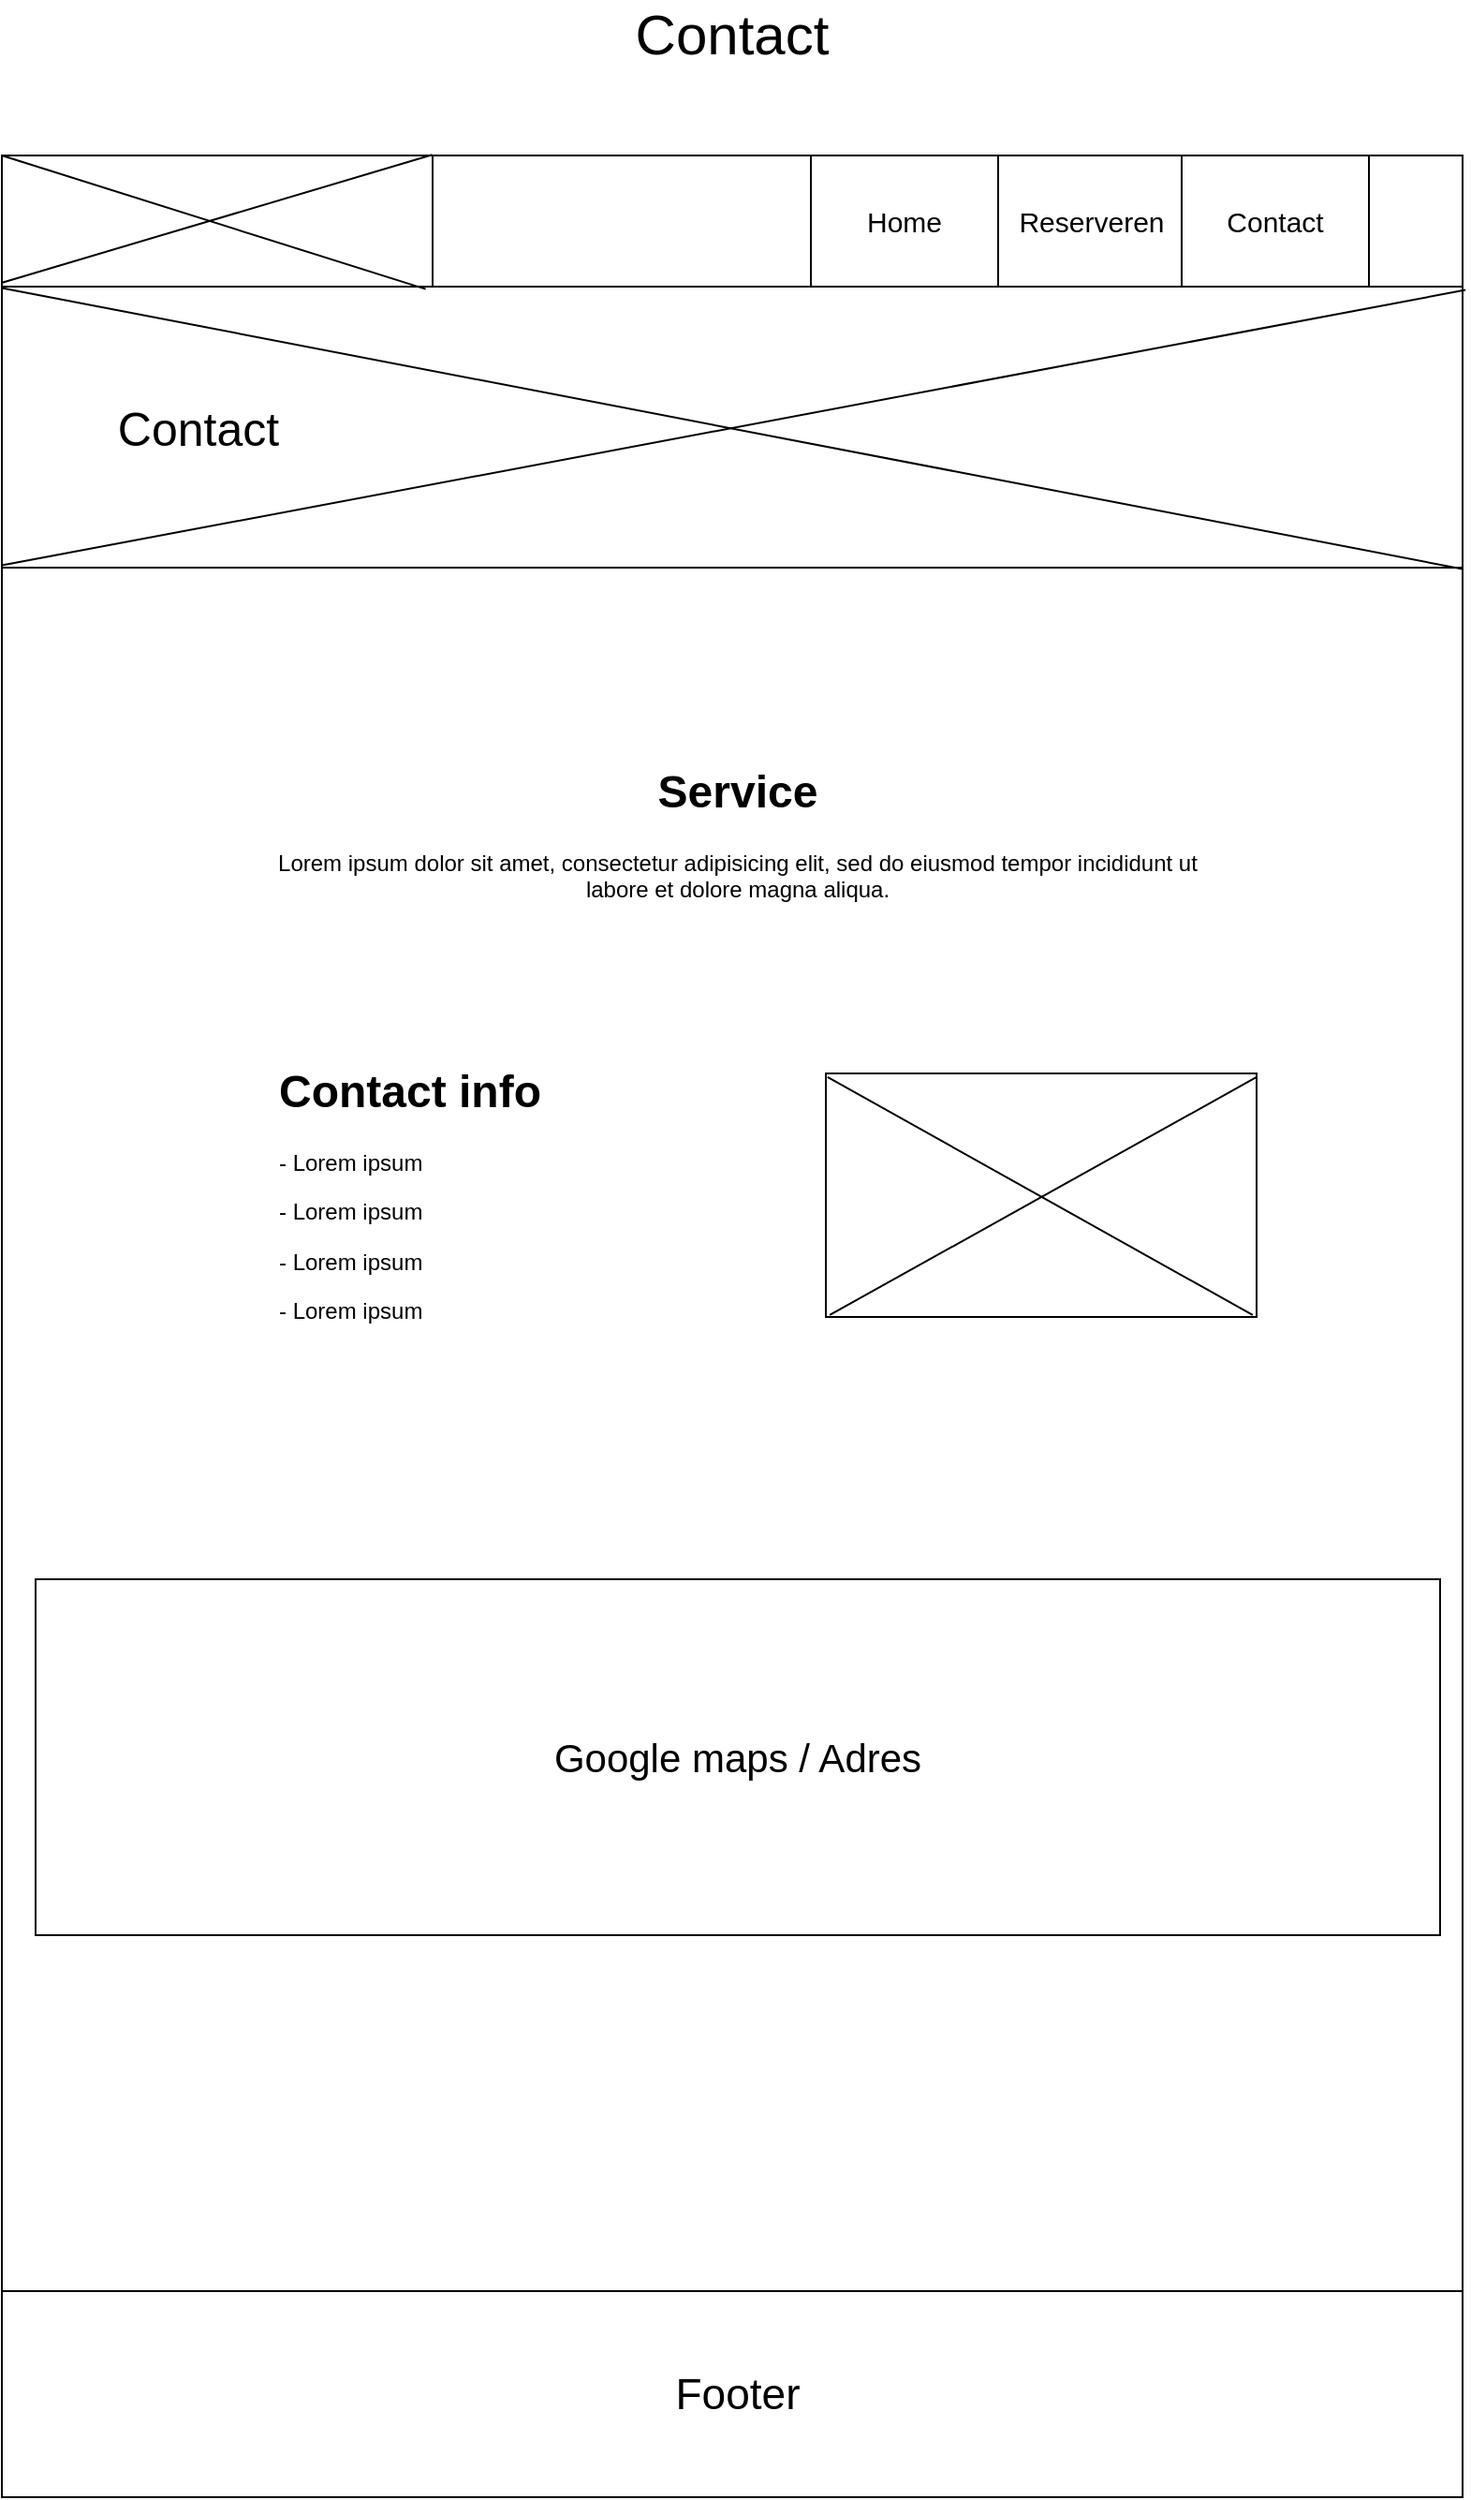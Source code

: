 <mxfile pages="1" version="11.2.5" type="device"><diagram id="u-EkjfJxKDcJu6o3gCzs" name="Page-1"><mxGraphModel dx="1186" dy="877" grid="1" gridSize="10" guides="1" tooltips="1" connect="1" arrows="1" fold="1" page="1" pageScale="1" pageWidth="827" pageHeight="1169" math="0" shadow="0"><root><mxCell id="0"/><mxCell id="1" parent="0"/><mxCell id="Qvz1JcEYcAyv_3gwjbMb-1" value="" style="rounded=0;whiteSpace=wrap;html=1;" parent="1" vertex="1"><mxGeometry x="20" y="120" width="780" height="1250" as="geometry"/></mxCell><mxCell id="Qvz1JcEYcAyv_3gwjbMb-2" value="&lt;font style=&quot;font-size: 30px&quot;&gt;Contact&lt;/font&gt;" style="text;html=1;strokeColor=none;fillColor=none;align=center;verticalAlign=middle;whiteSpace=wrap;rounded=0;" parent="1" vertex="1"><mxGeometry x="200" y="40" width="420" height="30" as="geometry"/></mxCell><mxCell id="Qvz1JcEYcAyv_3gwjbMb-3" value="" style="rounded=0;whiteSpace=wrap;html=1;" parent="1" vertex="1"><mxGeometry x="20" y="120" width="780" height="70" as="geometry"/></mxCell><mxCell id="Qvz1JcEYcAyv_3gwjbMb-4" value="" style="rounded=0;whiteSpace=wrap;html=1;" parent="1" vertex="1"><mxGeometry x="20" y="190" width="780" height="150" as="geometry"/></mxCell><mxCell id="Qvz1JcEYcAyv_3gwjbMb-29" value="" style="text;html=1;strokeColor=#000000;fillColor=#ffffff;align=center;verticalAlign=middle;whiteSpace=wrap;rounded=0;fontFamily=Helvetica;fontSize=12;fontColor=#000000;" parent="1" vertex="1"><mxGeometry x="20" y="1260" width="780" height="110" as="geometry"/></mxCell><mxCell id="Qvz1JcEYcAyv_3gwjbMb-32" value="" style="text;html=1;strokeColor=#000000;fillColor=#ffffff;align=center;verticalAlign=middle;whiteSpace=wrap;rounded=0;fontFamily=Helvetica;fontSize=12;fontColor=#000000;" parent="1" vertex="1"><mxGeometry x="20" y="120" width="230" height="70" as="geometry"/></mxCell><mxCell id="Qvz1JcEYcAyv_3gwjbMb-33" value="" style="endArrow=none;html=1;entryX=0.999;entryY=-0.005;entryDx=0;entryDy=0;entryPerimeter=0;exitX=-0.001;exitY=0.971;exitDx=0;exitDy=0;exitPerimeter=0;" parent="1" source="Qvz1JcEYcAyv_3gwjbMb-32" target="Qvz1JcEYcAyv_3gwjbMb-32" edge="1"><mxGeometry width="50" height="50" relative="1" as="geometry"><mxPoint x="40" y="190" as="sourcePoint"/><mxPoint x="90" y="140" as="targetPoint"/></mxGeometry></mxCell><mxCell id="Qvz1JcEYcAyv_3gwjbMb-34" value="" style="endArrow=none;html=1;entryX=0.984;entryY=1.019;entryDx=0;entryDy=0;entryPerimeter=0;exitX=0;exitY=0;exitDx=0;exitDy=0;exitPerimeter=0;" parent="1" source="Qvz1JcEYcAyv_3gwjbMb-32" target="Qvz1JcEYcAyv_3gwjbMb-32" edge="1"><mxGeometry width="50" height="50" relative="1" as="geometry"><mxPoint x="60" y="180" as="sourcePoint"/><mxPoint x="110" y="130" as="targetPoint"/></mxGeometry></mxCell><mxCell id="Qvz1JcEYcAyv_3gwjbMb-36" value="" style="rounded=0;whiteSpace=wrap;html=1;" parent="1" vertex="1"><mxGeometry x="250" y="120" width="500" height="70" as="geometry"/></mxCell><mxCell id="Qvz1JcEYcAyv_3gwjbMb-37" value="&lt;font style=&quot;font-size: 15px&quot;&gt;Home&lt;/font&gt;" style="rounded=0;whiteSpace=wrap;html=1;" parent="1" vertex="1"><mxGeometry x="452" y="120" width="100" height="70" as="geometry"/></mxCell><mxCell id="Qvz1JcEYcAyv_3gwjbMb-38" value="&lt;font style=&quot;font-size: 15px&quot;&gt;Reserveren&lt;/font&gt;" style="rounded=0;whiteSpace=wrap;html=1;" parent="1" vertex="1"><mxGeometry x="552" y="120" width="100" height="70" as="geometry"/></mxCell><mxCell id="Qvz1JcEYcAyv_3gwjbMb-39" value="&lt;font style=&quot;font-size: 15px&quot;&gt;Contact&lt;/font&gt;" style="rounded=0;whiteSpace=wrap;html=1;" parent="1" vertex="1"><mxGeometry x="650" y="120" width="100" height="70" as="geometry"/></mxCell><mxCell id="Qvz1JcEYcAyv_3gwjbMb-44" value="&lt;font style=&quot;font-size: 23px&quot;&gt;Footer&lt;/font&gt;" style="text;html=1;strokeColor=none;fillColor=none;align=center;verticalAlign=middle;whiteSpace=wrap;rounded=0;" parent="1" vertex="1"><mxGeometry x="343" y="1305" width="140" height="20" as="geometry"/></mxCell><mxCell id="Qvz1JcEYcAyv_3gwjbMb-45" value="" style="endArrow=none;html=1;exitX=0;exitY=0.992;exitDx=0;exitDy=0;exitPerimeter=0;entryX=1.002;entryY=0.012;entryDx=0;entryDy=0;entryPerimeter=0;" parent="1" source="Qvz1JcEYcAyv_3gwjbMb-4" target="Qvz1JcEYcAyv_3gwjbMb-4" edge="1"><mxGeometry width="50" height="50" relative="1" as="geometry"><mxPoint x="280" y="400" as="sourcePoint"/><mxPoint x="330" y="350" as="targetPoint"/></mxGeometry></mxCell><mxCell id="Qvz1JcEYcAyv_3gwjbMb-46" value="" style="endArrow=none;html=1;exitX=1;exitY=1.005;exitDx=0;exitDy=0;exitPerimeter=0;entryX=0;entryY=0.005;entryDx=0;entryDy=0;entryPerimeter=0;" parent="1" source="Qvz1JcEYcAyv_3gwjbMb-4" target="Qvz1JcEYcAyv_3gwjbMb-4" edge="1"><mxGeometry width="50" height="50" relative="1" as="geometry"><mxPoint x="30.0" y="457.92" as="sourcePoint"/><mxPoint x="811.56" y="203.12" as="targetPoint"/></mxGeometry></mxCell><mxCell id="ft4hv4NQVk2IABVcKcgt-1" value="&lt;font style=&quot;font-size: 25px&quot;&gt;Contact&lt;/font&gt;" style="text;html=1;strokeColor=none;fillColor=none;align=center;verticalAlign=middle;whiteSpace=wrap;rounded=0;" vertex="1" parent="1"><mxGeometry x="60" y="245" width="130" height="40" as="geometry"/></mxCell><mxCell id="ft4hv4NQVk2IABVcKcgt-32" value="&lt;h1&gt;Service&lt;/h1&gt;&lt;p&gt;Lorem ipsum dolor sit amet, consectetur adipisicing elit, sed do eiusmod tempor incididunt ut labore et dolore magna aliqua.&lt;/p&gt;" style="text;html=1;strokeColor=none;fillColor=none;spacing=5;spacingTop=-20;whiteSpace=wrap;overflow=hidden;rounded=0;align=center;" vertex="1" parent="1"><mxGeometry x="163" y="440" width="500" height="120" as="geometry"/></mxCell><mxCell id="ft4hv4NQVk2IABVcKcgt-33" value="&lt;h1&gt;Contact info&lt;/h1&gt;&lt;p&gt;- Lorem ipsum&lt;/p&gt;&lt;p&gt;- Lorem ipsum&lt;br&gt;&lt;/p&gt;&lt;p&gt;- Lorem ipsum&lt;br&gt;&lt;/p&gt;&lt;p&gt;- Lorem ipsum&lt;br&gt;&lt;/p&gt;" style="text;html=1;strokeColor=none;fillColor=none;spacing=5;spacingTop=-20;whiteSpace=wrap;overflow=hidden;rounded=0;" vertex="1" parent="1"><mxGeometry x="163" y="600" width="190" height="210" as="geometry"/></mxCell><mxCell id="ft4hv4NQVk2IABVcKcgt-34" value="" style="rounded=0;whiteSpace=wrap;html=1;" vertex="1" parent="1"><mxGeometry x="460" y="610" width="230" height="130" as="geometry"/></mxCell><mxCell id="ft4hv4NQVk2IABVcKcgt-35" value="" style="endArrow=none;html=1;exitX=0.009;exitY=0.992;exitDx=0;exitDy=0;exitPerimeter=0;entryX=1;entryY=0.015;entryDx=0;entryDy=0;entryPerimeter=0;" edge="1" parent="1" source="ft4hv4NQVk2IABVcKcgt-34" target="ft4hv4NQVk2IABVcKcgt-34"><mxGeometry width="50" height="50" relative="1" as="geometry"><mxPoint x="510" y="710" as="sourcePoint"/><mxPoint x="560" y="660" as="targetPoint"/></mxGeometry></mxCell><mxCell id="ft4hv4NQVk2IABVcKcgt-36" value="" style="endArrow=none;html=1;entryX=0.991;entryY=0.992;entryDx=0;entryDy=0;entryPerimeter=0;exitX=0.004;exitY=0.015;exitDx=0;exitDy=0;exitPerimeter=0;" edge="1" parent="1" source="ft4hv4NQVk2IABVcKcgt-34" target="ft4hv4NQVk2IABVcKcgt-34"><mxGeometry width="50" height="50" relative="1" as="geometry"><mxPoint x="480" y="680" as="sourcePoint"/><mxPoint x="530" y="630" as="targetPoint"/></mxGeometry></mxCell><mxCell id="ft4hv4NQVk2IABVcKcgt-37" value="&lt;font style=&quot;font-size: 21px&quot;&gt;Google maps / Adres&lt;/font&gt;" style="rounded=0;whiteSpace=wrap;html=1;" vertex="1" parent="1"><mxGeometry x="38" y="880" width="750" height="190" as="geometry"/></mxCell></root></mxGraphModel></diagram></mxfile>